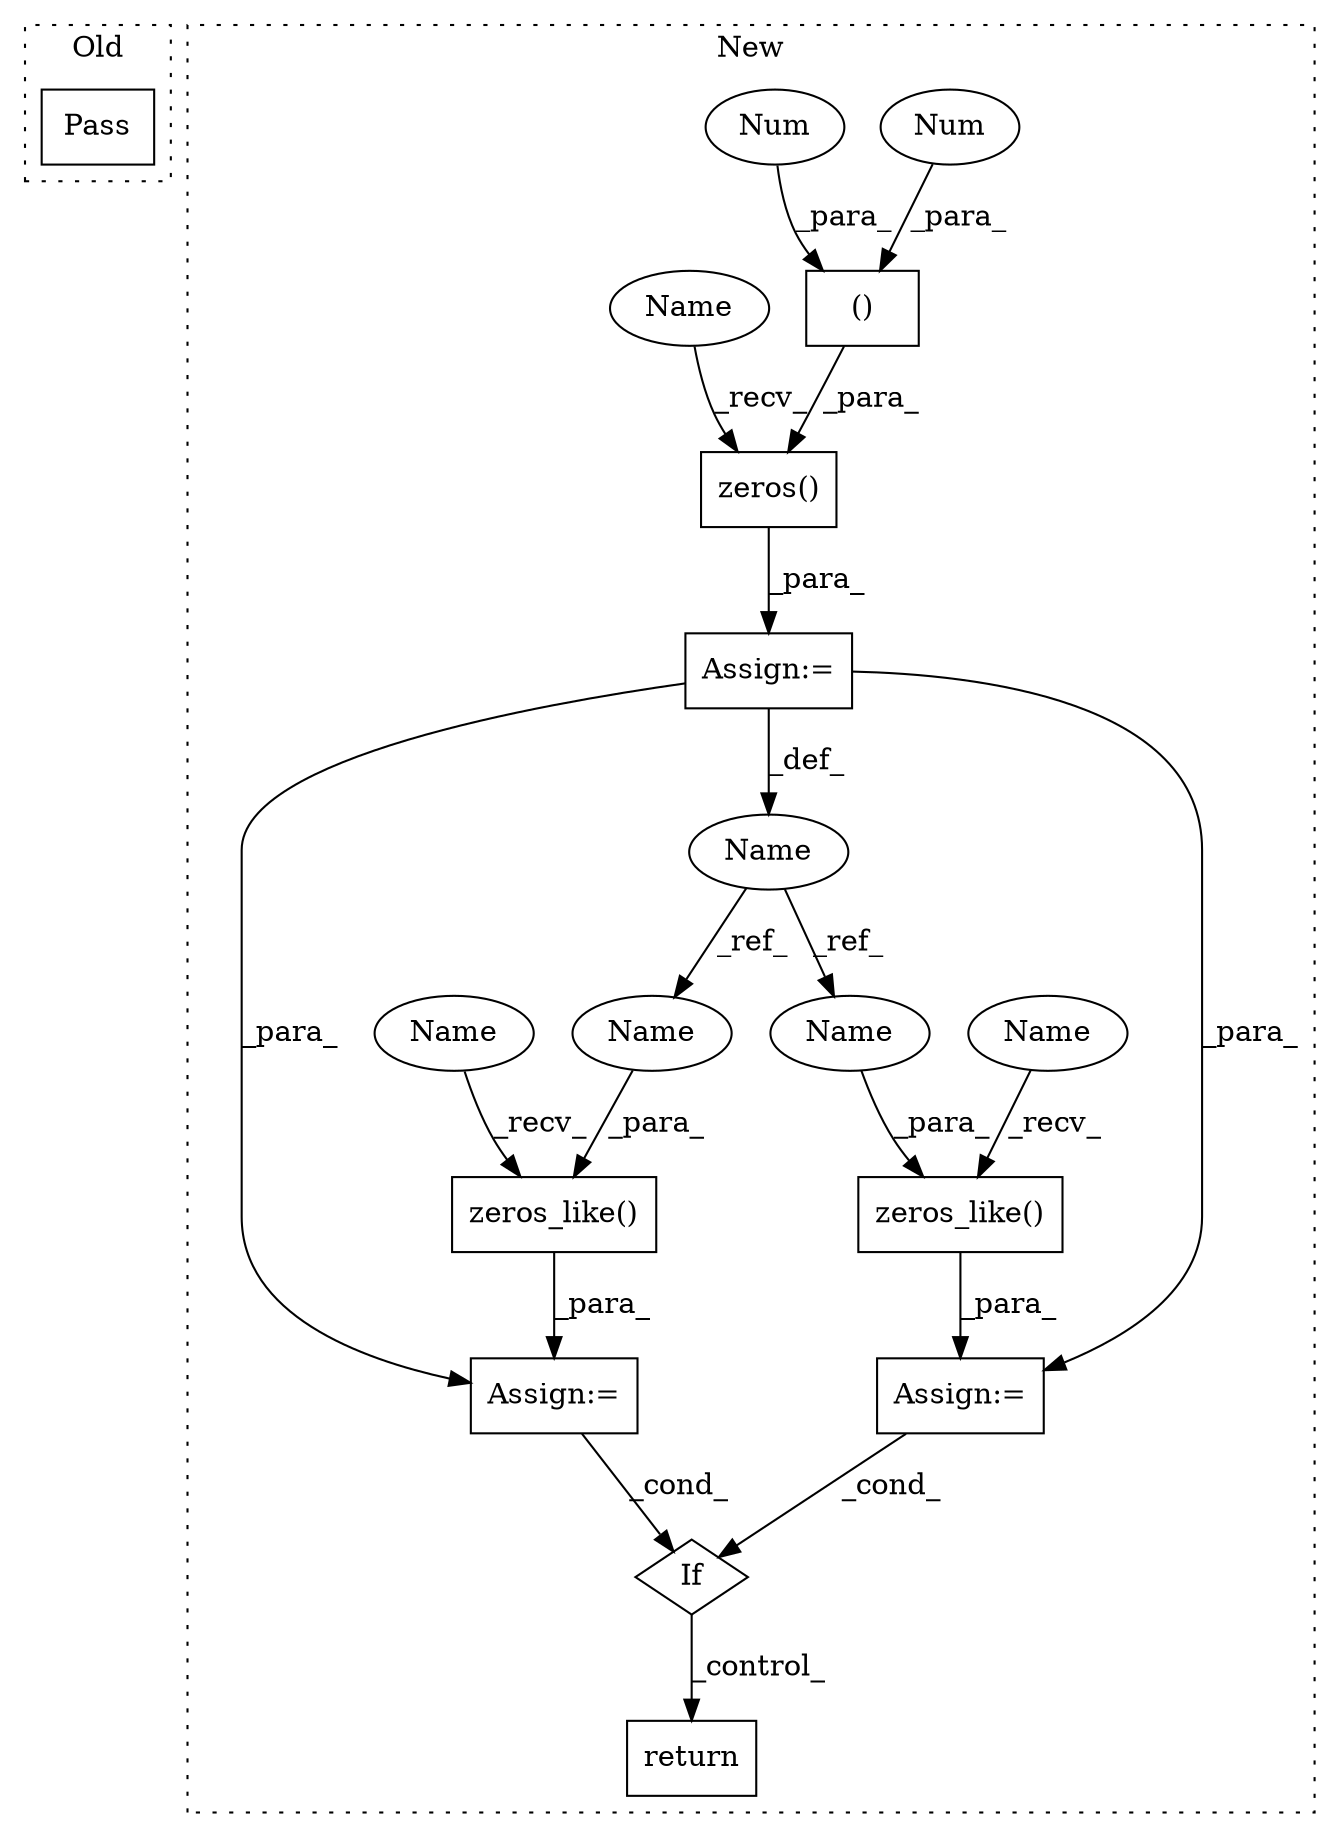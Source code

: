 digraph G {
subgraph cluster0 {
1 [label="Pass" a="62" s="167" l="4" shape="box"];
label = "Old";
style="dotted";
}
subgraph cluster1 {
2 [label="zeros()" a="75" s="509,524" l="9,1" shape="box"];
3 [label="Assign:=" a="68" s="506" l="3" shape="box"];
4 [label="()" a="54" s="520" l="3" shape="box"];
5 [label="Num" a="76" s="519" l="1" shape="ellipse"];
6 [label="Num" a="76" s="522" l="1" shape="ellipse"];
7 [label="If" a="96" s="600" l="3" shape="diamond"];
8 [label="return" a="93" s="644" l="7" shape="box"];
9 [label="zeros_like()" a="75" s="569,594" l="14,1" shape="box"];
10 [label="Name" a="87" s="495" l="11" shape="ellipse"];
11 [label="zeros_like()" a="75" s="534,559" l="14,1" shape="box"];
12 [label="Assign:=" a="68" s="566" l="3" shape="box"];
13 [label="Assign:=" a="68" s="531" l="3" shape="box"];
14 [label="Name" a="87" s="569" l="2" shape="ellipse"];
15 [label="Name" a="87" s="509" l="2" shape="ellipse"];
16 [label="Name" a="87" s="534" l="2" shape="ellipse"];
17 [label="Name" a="87" s="583" l="11" shape="ellipse"];
18 [label="Name" a="87" s="548" l="11" shape="ellipse"];
label = "New";
style="dotted";
}
2 -> 3 [label="_para_"];
3 -> 13 [label="_para_"];
3 -> 10 [label="_def_"];
3 -> 12 [label="_para_"];
4 -> 2 [label="_para_"];
5 -> 4 [label="_para_"];
6 -> 4 [label="_para_"];
7 -> 8 [label="_control_"];
9 -> 12 [label="_para_"];
10 -> 18 [label="_ref_"];
10 -> 17 [label="_ref_"];
11 -> 13 [label="_para_"];
12 -> 7 [label="_cond_"];
13 -> 7 [label="_cond_"];
14 -> 9 [label="_recv_"];
15 -> 2 [label="_recv_"];
16 -> 11 [label="_recv_"];
17 -> 9 [label="_para_"];
18 -> 11 [label="_para_"];
}